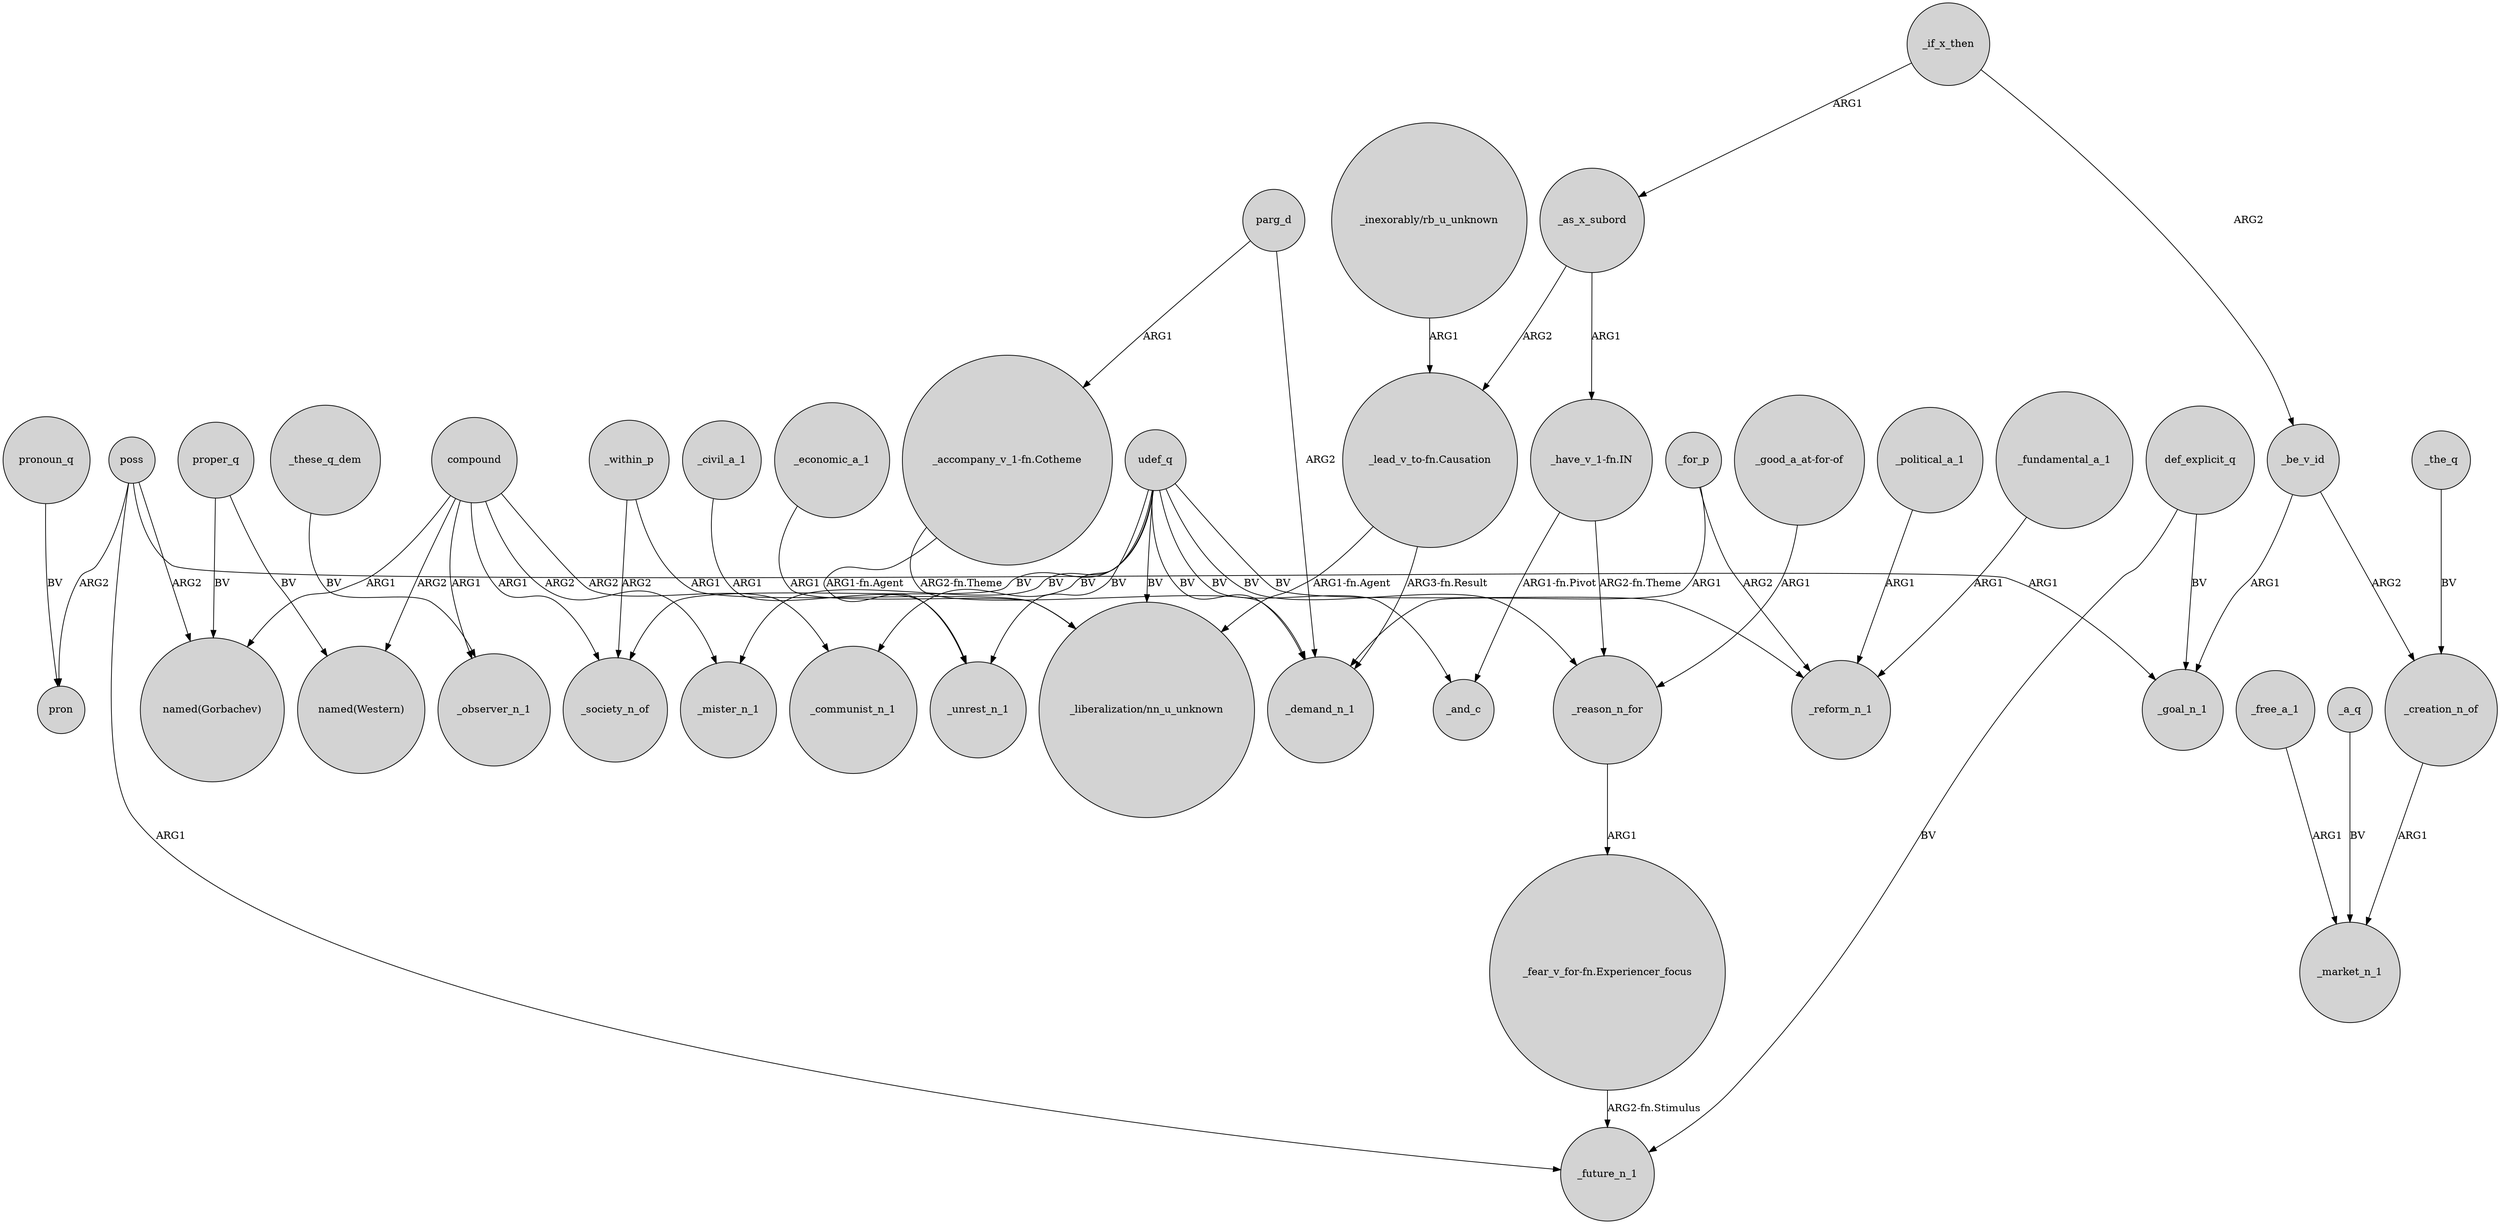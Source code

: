 digraph {
	node [shape=circle style=filled]
	poss -> "named(Gorbachev)" [label=ARG2]
	_within_p -> "_liberalization/nn_u_unknown" [label=ARG1]
	_if_x_then -> _as_x_subord [label=ARG1]
	poss -> pron [label=ARG2]
	"_inexorably/rb_u_unknown" -> "_lead_v_to-fn.Causation" [label=ARG1]
	parg_d -> "_accompany_v_1-fn.Cotheme" [label=ARG1]
	udef_q -> _reason_n_for [label=BV]
	_be_v_id -> _creation_n_of [label=ARG2]
	def_explicit_q -> _goal_n_1 [label=BV]
	_creation_n_of -> _market_n_1 [label=ARG1]
	compound -> _mister_n_1 [label=ARG2]
	_free_a_1 -> _market_n_1 [label=ARG1]
	"_lead_v_to-fn.Causation" -> _demand_n_1 [label="ARG3-fn.Result"]
	udef_q -> _mister_n_1 [label=BV]
	_the_q -> _creation_n_of [label=BV]
	compound -> _society_n_of [label=ARG1]
	poss -> _future_n_1 [label=ARG1]
	compound -> "named(Gorbachev)" [label=ARG1]
	"_lead_v_to-fn.Causation" -> "_liberalization/nn_u_unknown" [label="ARG1-fn.Agent"]
	"_good_a_at-for-of" -> _reason_n_for [label=ARG1]
	udef_q -> _unrest_n_1 [label=BV]
	_if_x_then -> _be_v_id [label=ARG2]
	"_fear_v_for-fn.Experiencer_focus" -> _future_n_1 [label="ARG2-fn.Stimulus"]
	_civil_a_1 -> _unrest_n_1 [label=ARG1]
	udef_q -> _reform_n_1 [label=BV]
	pronoun_q -> pron [label=BV]
	poss -> _goal_n_1 [label=ARG1]
	def_explicit_q -> _future_n_1 [label=BV]
	udef_q -> _communist_n_1 [label=BV]
	"_have_v_1-fn.IN" -> _reason_n_for [label="ARG2-fn.Theme"]
	"_have_v_1-fn.IN" -> _and_c [label="ARG1-fn.Pivot"]
	_economic_a_1 -> "_liberalization/nn_u_unknown" [label=ARG1]
	_for_p -> _demand_n_1 [label=ARG1]
	udef_q -> _demand_n_1 [label=BV]
	parg_d -> _demand_n_1 [label=ARG2]
	_as_x_subord -> "_lead_v_to-fn.Causation" [label=ARG2]
	"_accompany_v_1-fn.Cotheme" -> _unrest_n_1 [label="ARG1-fn.Agent"]
	"_accompany_v_1-fn.Cotheme" -> _demand_n_1 [label="ARG2-fn.Theme"]
	udef_q -> "_liberalization/nn_u_unknown" [label=BV]
	_a_q -> _market_n_1 [label=BV]
	proper_q -> "named(Western)" [label=BV]
	udef_q -> _society_n_of [label=BV]
	compound -> _communist_n_1 [label=ARG2]
	_fundamental_a_1 -> _reform_n_1 [label=ARG1]
	compound -> _observer_n_1 [label=ARG1]
	_political_a_1 -> _reform_n_1 [label=ARG1]
	_for_p -> _reform_n_1 [label=ARG2]
	udef_q -> _and_c [label=BV]
	proper_q -> "named(Gorbachev)" [label=BV]
	_these_q_dem -> _observer_n_1 [label=BV]
	_within_p -> _society_n_of [label=ARG2]
	_be_v_id -> _goal_n_1 [label=ARG1]
	_as_x_subord -> "_have_v_1-fn.IN" [label=ARG1]
	compound -> "named(Western)" [label=ARG2]
	_reason_n_for -> "_fear_v_for-fn.Experiencer_focus" [label=ARG1]
}
